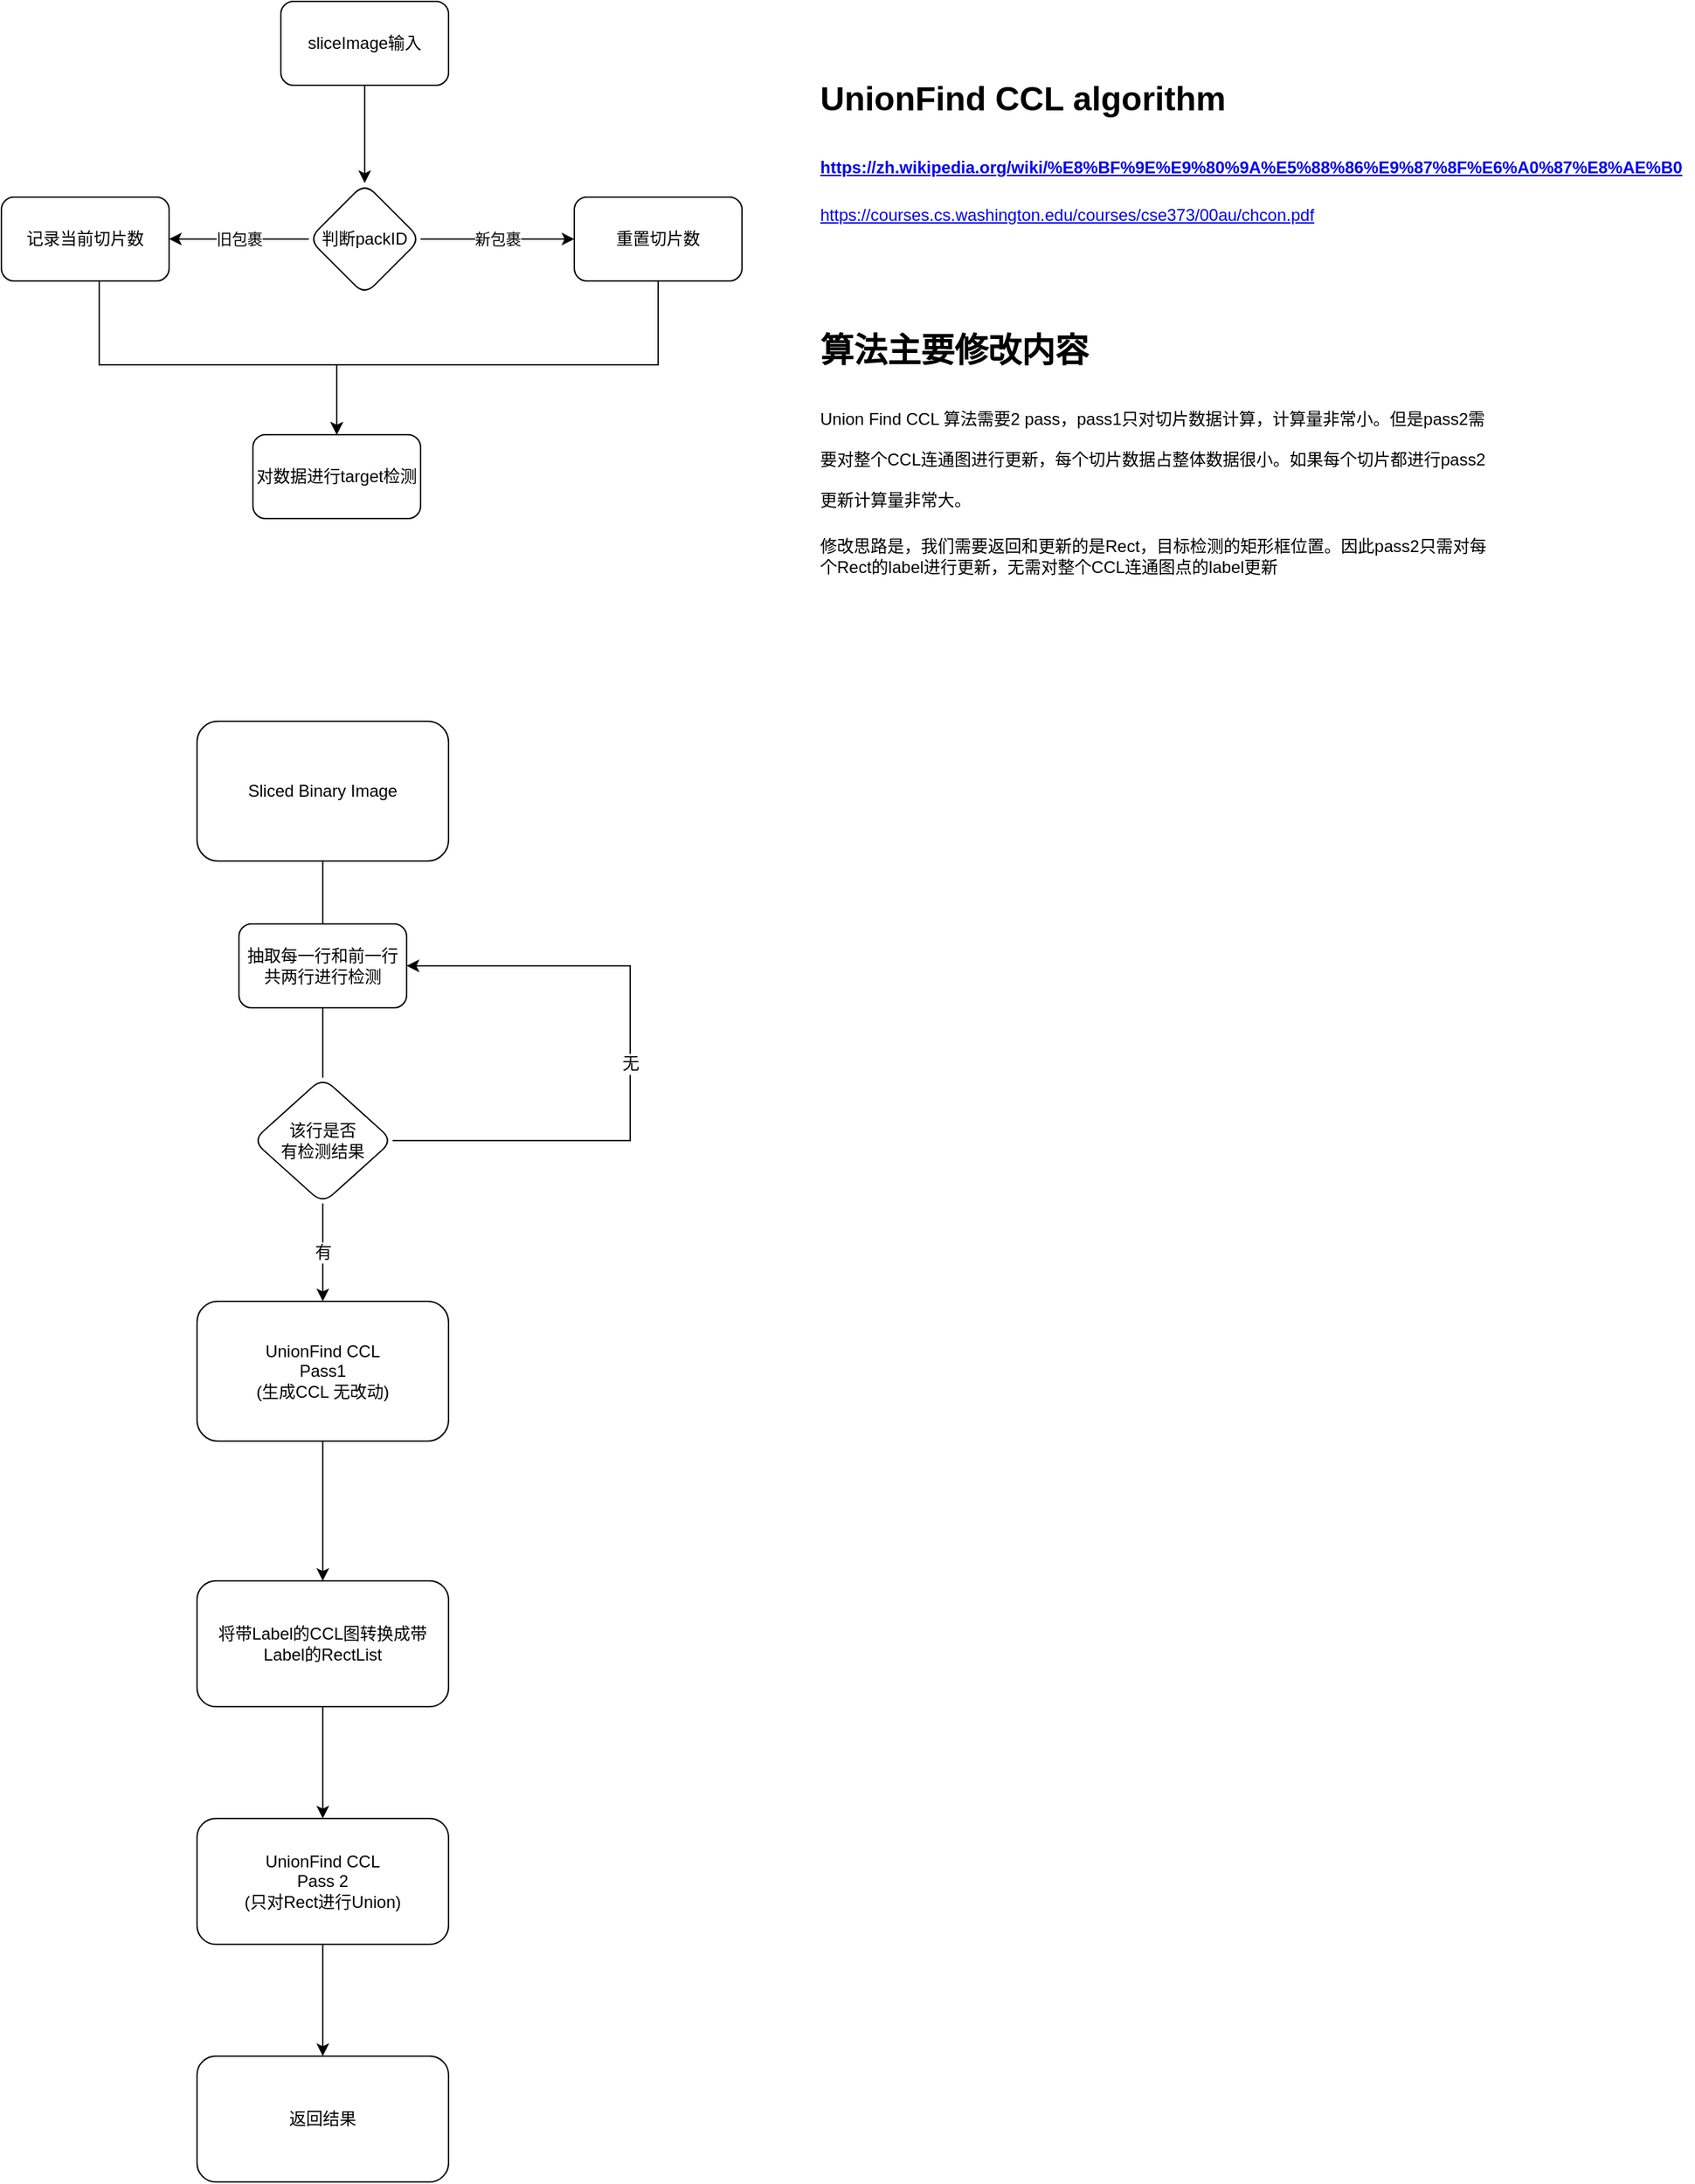 <mxfile version="20.8.16" type="google"><diagram id="C5RBs43oDa-KdzZeNtuy" name="Page-1"><mxGraphModel grid="1" page="1" gridSize="10" guides="1" tooltips="1" connect="1" arrows="1" fold="1" pageScale="1" pageWidth="827" pageHeight="1169" math="0" shadow="0"><root><mxCell id="WIyWlLk6GJQsqaUBKTNV-0"/><mxCell id="WIyWlLk6GJQsqaUBKTNV-1" parent="WIyWlLk6GJQsqaUBKTNV-0"/><mxCell id="OAzCdkBWsMCO8FkXWLkj-3" value="" style="edgeStyle=orthogonalEdgeStyle;rounded=0;orthogonalLoop=1;jettySize=auto;html=1;" edge="1" parent="WIyWlLk6GJQsqaUBKTNV-1" source="OAzCdkBWsMCO8FkXWLkj-0" target="OAzCdkBWsMCO8FkXWLkj-2"><mxGeometry relative="1" as="geometry"/></mxCell><mxCell id="OAzCdkBWsMCO8FkXWLkj-0" value="sliceImage输入" style="rounded=1;whiteSpace=wrap;html=1;" vertex="1" parent="WIyWlLk6GJQsqaUBKTNV-1"><mxGeometry x="230" y="70" width="120" height="60" as="geometry"/></mxCell><mxCell id="OAzCdkBWsMCO8FkXWLkj-5" value="新包裹" style="edgeStyle=orthogonalEdgeStyle;rounded=0;orthogonalLoop=1;jettySize=auto;html=1;" edge="1" parent="WIyWlLk6GJQsqaUBKTNV-1" source="OAzCdkBWsMCO8FkXWLkj-2" target="OAzCdkBWsMCO8FkXWLkj-4"><mxGeometry relative="1" as="geometry"/></mxCell><mxCell id="OAzCdkBWsMCO8FkXWLkj-7" value="旧包裹" style="edgeStyle=orthogonalEdgeStyle;rounded=0;orthogonalLoop=1;jettySize=auto;html=1;" edge="1" parent="WIyWlLk6GJQsqaUBKTNV-1" source="OAzCdkBWsMCO8FkXWLkj-2" target="OAzCdkBWsMCO8FkXWLkj-6"><mxGeometry relative="1" as="geometry"/></mxCell><mxCell id="OAzCdkBWsMCO8FkXWLkj-2" value="判断packID" style="rhombus;whiteSpace=wrap;html=1;rounded=1;" vertex="1" parent="WIyWlLk6GJQsqaUBKTNV-1"><mxGeometry x="250" y="200" width="80" height="80" as="geometry"/></mxCell><mxCell id="OAzCdkBWsMCO8FkXWLkj-9" value="" style="edgeStyle=orthogonalEdgeStyle;rounded=0;orthogonalLoop=1;jettySize=auto;html=1;" edge="1" parent="WIyWlLk6GJQsqaUBKTNV-1" source="OAzCdkBWsMCO8FkXWLkj-4" target="OAzCdkBWsMCO8FkXWLkj-8"><mxGeometry relative="1" as="geometry"><Array as="points"><mxPoint x="500" y="330"/><mxPoint x="270" y="330"/></Array></mxGeometry></mxCell><mxCell id="OAzCdkBWsMCO8FkXWLkj-4" value="重置切片数" style="whiteSpace=wrap;html=1;rounded=1;" vertex="1" parent="WIyWlLk6GJQsqaUBKTNV-1"><mxGeometry x="440" y="210" width="120" height="60" as="geometry"/></mxCell><mxCell id="OAzCdkBWsMCO8FkXWLkj-11" style="edgeStyle=orthogonalEdgeStyle;rounded=0;orthogonalLoop=1;jettySize=auto;html=1;entryX=0.5;entryY=0;entryDx=0;entryDy=0;" edge="1" parent="WIyWlLk6GJQsqaUBKTNV-1" source="OAzCdkBWsMCO8FkXWLkj-6" target="OAzCdkBWsMCO8FkXWLkj-8"><mxGeometry relative="1" as="geometry"><Array as="points"><mxPoint x="100" y="330"/><mxPoint x="270" y="330"/></Array></mxGeometry></mxCell><mxCell id="OAzCdkBWsMCO8FkXWLkj-6" value="记录当前切片数" style="whiteSpace=wrap;html=1;rounded=1;" vertex="1" parent="WIyWlLk6GJQsqaUBKTNV-1"><mxGeometry x="30" y="210" width="120" height="60" as="geometry"/></mxCell><mxCell id="OAzCdkBWsMCO8FkXWLkj-8" value="对数据进行target检测" style="whiteSpace=wrap;html=1;rounded=1;" vertex="1" parent="WIyWlLk6GJQsqaUBKTNV-1"><mxGeometry x="210" y="380" width="120" height="60" as="geometry"/></mxCell><mxCell id="KOugpiSqGqJJt3tlyPpb-6" value="有" style="edgeStyle=orthogonalEdgeStyle;rounded=0;orthogonalLoop=1;jettySize=auto;html=1;fontSize=12;startArrow=none;" edge="1" parent="WIyWlLk6GJQsqaUBKTNV-1" source="KOugpiSqGqJJt3tlyPpb-8" target="KOugpiSqGqJJt3tlyPpb-5"><mxGeometry relative="1" as="geometry"/></mxCell><mxCell id="KOugpiSqGqJJt3tlyPpb-1" value="Sliced Binary Image" style="rounded=1;whiteSpace=wrap;html=1;" vertex="1" parent="WIyWlLk6GJQsqaUBKTNV-1"><mxGeometry x="170" y="585" width="180" height="100" as="geometry"/></mxCell><mxCell id="KOugpiSqGqJJt3tlyPpb-2" value="&lt;h1&gt;&lt;span style=&quot;background-color: initial;&quot;&gt;UnionFind CCL algorithm&lt;/span&gt;&lt;/h1&gt;&lt;h1&gt;&lt;font style=&quot;font-size: 12px;&quot;&gt;&lt;a href=&quot;https://zh.wikipedia.org/wiki/%E8%BF%9E%E9%80%9A%E5%88%86%E9%87%8F%E6%A0%87%E8%AE%B0&quot;&gt;https://zh.wikipedia.org/wiki/%E8%BF%9E%E9%80%9A%E5%88%86%E9%87%8F%E6%A0%87%E8%AE%B0&lt;/a&gt;&lt;/font&gt;&lt;br&gt;&lt;/h1&gt;&lt;div&gt;&lt;a href=&quot;https://courses.cs.washington.edu/courses/cse373/00au/chcon.pdf&quot;&gt;https://courses.cs.washington.edu/courses/cse373/00au/chcon.pdf&lt;/a&gt;&lt;br&gt;&lt;/div&gt;" style="text;html=1;strokeColor=none;fillColor=none;spacing=5;spacingTop=-20;whiteSpace=wrap;overflow=hidden;rounded=0;" vertex="1" parent="WIyWlLk6GJQsqaUBKTNV-1"><mxGeometry x="611" y="120" width="630" height="110" as="geometry"/></mxCell><mxCell id="KOugpiSqGqJJt3tlyPpb-3" value="&lt;h1&gt;&lt;span style=&quot;background-color: initial;&quot;&gt;算法主要修改内容&lt;/span&gt;&lt;/h1&gt;&lt;h1&gt;&lt;span style=&quot;background-color: initial; font-size: 12px; font-weight: normal;&quot;&gt;Union Find CCL 算法需要2 pass，pass1只对切片数据计算，计算量非常小。但是pass2需要对整个CCL连通图进行更新，每个切片数据占整体数据很小。如果每个切片都进行pass2更新计算量非常大。&lt;/span&gt;&lt;br&gt;&lt;/h1&gt;&lt;div&gt;修改思路是，我们需要返回和更新的是Rect，目标检测的矩形框位置。因此pass2只需对每个Rect的label进行更新，无需对整个CCL连通图点的label更新&lt;/div&gt;&lt;div&gt;&lt;span style=&quot;background-color: initial; font-size: 12px; font-weight: normal;&quot;&gt;&lt;br&gt;&lt;/span&gt;&lt;/div&gt;" style="text;html=1;strokeColor=none;fillColor=none;spacing=5;spacingTop=-20;whiteSpace=wrap;overflow=hidden;rounded=0;fontSize=12;" vertex="1" parent="WIyWlLk6GJQsqaUBKTNV-1"><mxGeometry x="611" y="300" width="490" height="210" as="geometry"/></mxCell><mxCell id="KOugpiSqGqJJt3tlyPpb-16" value="" style="edgeStyle=orthogonalEdgeStyle;rounded=0;orthogonalLoop=1;jettySize=auto;html=1;fontSize=12;" edge="1" parent="WIyWlLk6GJQsqaUBKTNV-1" source="KOugpiSqGqJJt3tlyPpb-5" target="KOugpiSqGqJJt3tlyPpb-15"><mxGeometry relative="1" as="geometry"/></mxCell><mxCell id="KOugpiSqGqJJt3tlyPpb-5" value="UnionFind CCL&lt;br&gt;Pass1&lt;br&gt;(生成CCL 无改动)" style="rounded=1;whiteSpace=wrap;html=1;" vertex="1" parent="WIyWlLk6GJQsqaUBKTNV-1"><mxGeometry x="170" y="1000" width="180" height="100" as="geometry"/></mxCell><mxCell id="KOugpiSqGqJJt3tlyPpb-10" value="" style="edgeStyle=orthogonalEdgeStyle;rounded=0;orthogonalLoop=1;jettySize=auto;html=1;fontSize=12;endArrow=none;" edge="1" parent="WIyWlLk6GJQsqaUBKTNV-1" source="KOugpiSqGqJJt3tlyPpb-1" target="KOugpiSqGqJJt3tlyPpb-8"><mxGeometry relative="1" as="geometry"><mxPoint x="260" y="790" as="sourcePoint"/><mxPoint x="260" y="870" as="targetPoint"/></mxGeometry></mxCell><mxCell id="KOugpiSqGqJJt3tlyPpb-12" value="无" style="edgeStyle=orthogonalEdgeStyle;rounded=0;orthogonalLoop=1;jettySize=auto;html=1;fontSize=12;entryX=1;entryY=0.5;entryDx=0;entryDy=0;exitX=1;exitY=0.5;exitDx=0;exitDy=0;" edge="1" parent="WIyWlLk6GJQsqaUBKTNV-1" source="KOugpiSqGqJJt3tlyPpb-8" target="KOugpiSqGqJJt3tlyPpb-13"><mxGeometry x="-0.011" relative="1" as="geometry"><mxPoint x="380" y="885" as="targetPoint"/><Array as="points"><mxPoint x="480" y="885"/><mxPoint x="480" y="760"/><mxPoint x="320" y="760"/></Array><mxPoint as="offset"/></mxGeometry></mxCell><mxCell id="KOugpiSqGqJJt3tlyPpb-8" value="该行是否&lt;br&gt;有检测结果" style="rhombus;whiteSpace=wrap;html=1;rounded=1;" vertex="1" parent="WIyWlLk6GJQsqaUBKTNV-1"><mxGeometry x="210" y="840" width="100" height="90" as="geometry"/></mxCell><mxCell id="KOugpiSqGqJJt3tlyPpb-13" value="抽取每一行和前一行共两行进行检测" style="rounded=1;whiteSpace=wrap;html=1;fontSize=12;" vertex="1" parent="WIyWlLk6GJQsqaUBKTNV-1"><mxGeometry x="200" y="730" width="120" height="60" as="geometry"/></mxCell><mxCell id="KOugpiSqGqJJt3tlyPpb-19" value="" style="edgeStyle=orthogonalEdgeStyle;rounded=0;orthogonalLoop=1;jettySize=auto;html=1;fontSize=12;" edge="1" parent="WIyWlLk6GJQsqaUBKTNV-1" source="KOugpiSqGqJJt3tlyPpb-15" target="KOugpiSqGqJJt3tlyPpb-18"><mxGeometry relative="1" as="geometry"/></mxCell><mxCell id="KOugpiSqGqJJt3tlyPpb-15" value="将带Label的CCL图转换成带Label的RectList" style="whiteSpace=wrap;html=1;rounded=1;" vertex="1" parent="WIyWlLk6GJQsqaUBKTNV-1"><mxGeometry x="170" y="1200" width="180" height="90" as="geometry"/></mxCell><mxCell id="KOugpiSqGqJJt3tlyPpb-21" value="" style="edgeStyle=orthogonalEdgeStyle;rounded=0;orthogonalLoop=1;jettySize=auto;html=1;fontSize=12;" edge="1" parent="WIyWlLk6GJQsqaUBKTNV-1" source="KOugpiSqGqJJt3tlyPpb-18" target="KOugpiSqGqJJt3tlyPpb-20"><mxGeometry relative="1" as="geometry"/></mxCell><mxCell id="KOugpiSqGqJJt3tlyPpb-18" value="UnionFind CCL&lt;br&gt;Pass 2&lt;br&gt;(只对Rect进行Union)" style="whiteSpace=wrap;html=1;rounded=1;" vertex="1" parent="WIyWlLk6GJQsqaUBKTNV-1"><mxGeometry x="170" y="1370" width="180" height="90" as="geometry"/></mxCell><mxCell id="KOugpiSqGqJJt3tlyPpb-20" value="返回结果" style="whiteSpace=wrap;html=1;rounded=1;" vertex="1" parent="WIyWlLk6GJQsqaUBKTNV-1"><mxGeometry x="170" y="1540" width="180" height="90" as="geometry"/></mxCell></root></mxGraphModel></diagram></mxfile>